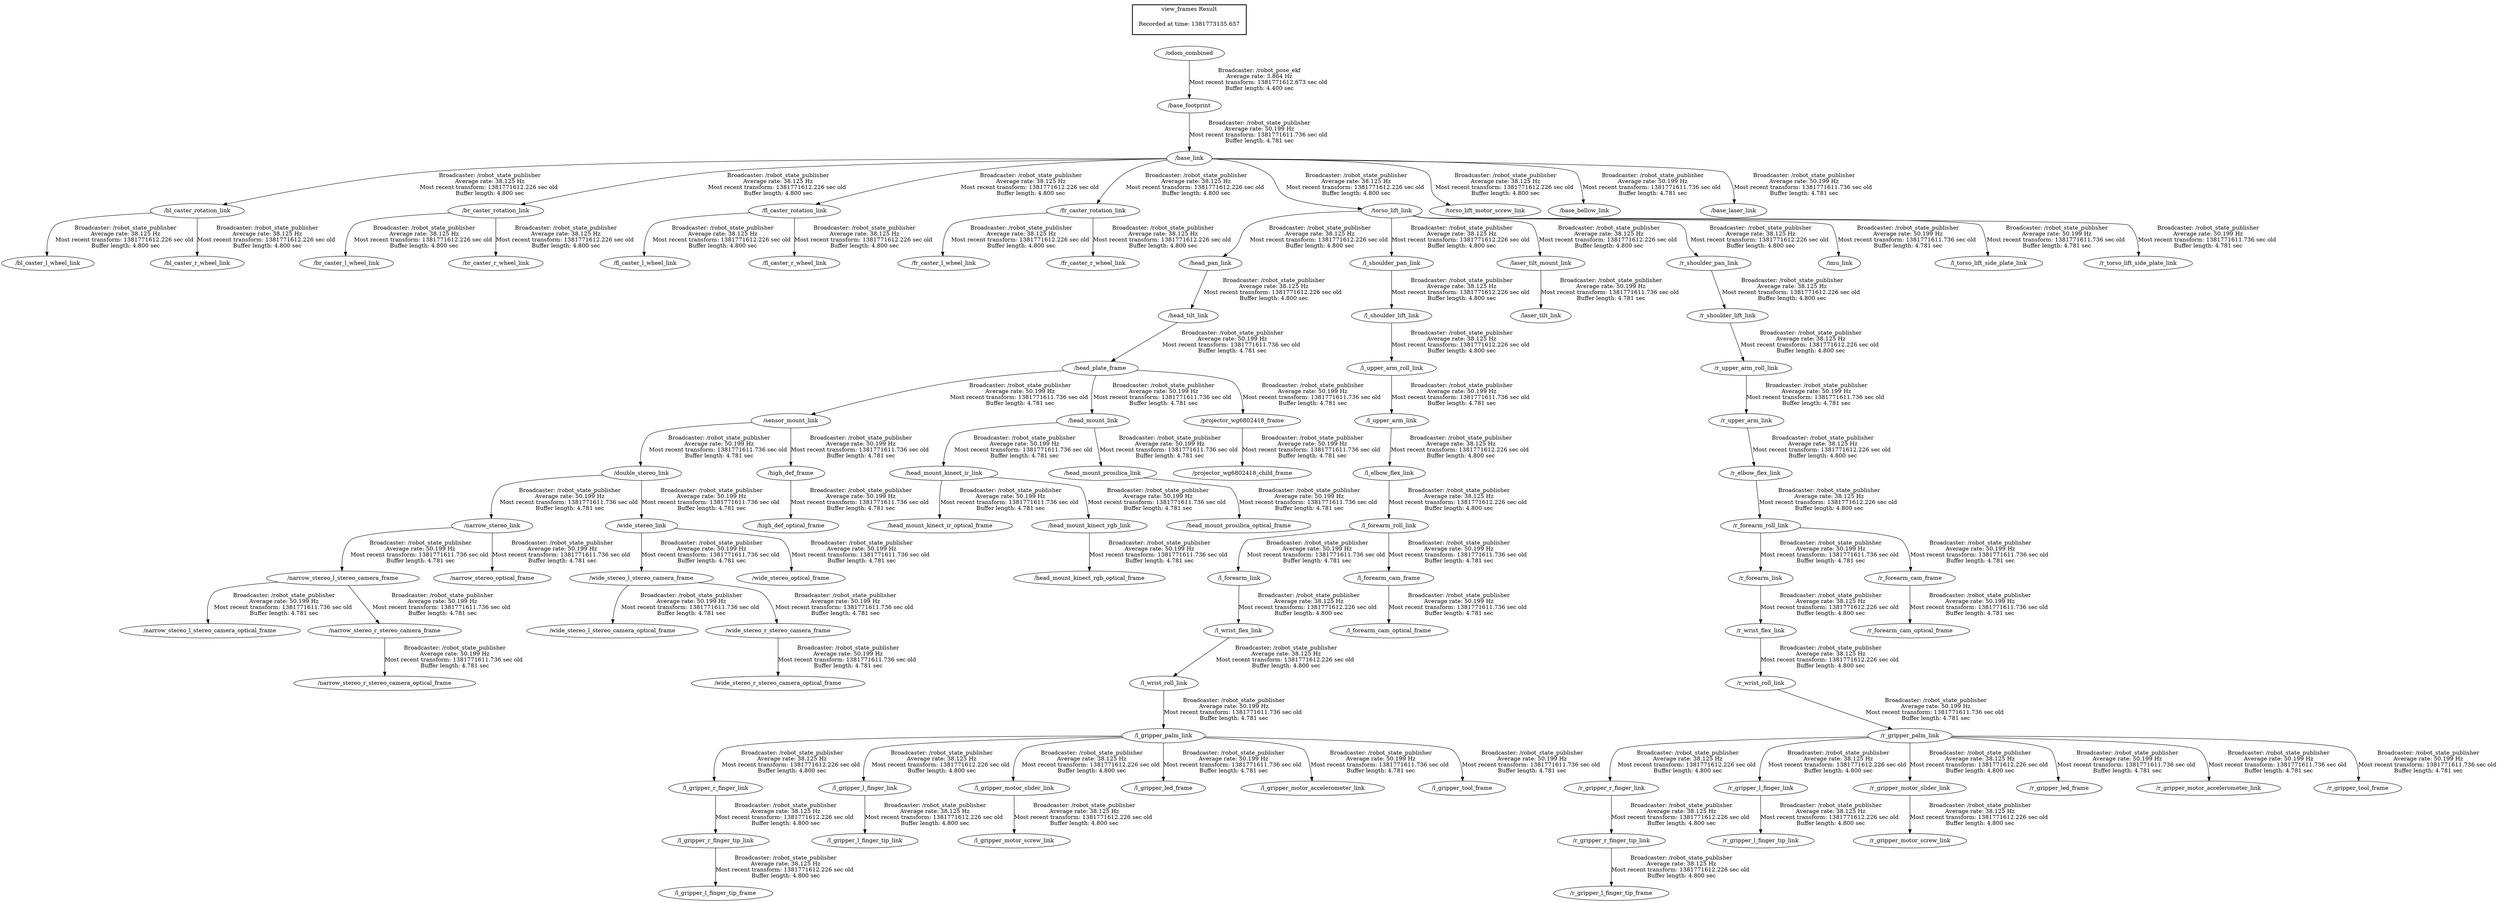 digraph G {
"/bl_caster_rotation_link" -> "/bl_caster_l_wheel_link"[label="Broadcaster: /robot_state_publisher\nAverage rate: 38.125 Hz\nMost recent transform: 1381771612.226 sec old \nBuffer length: 4.800 sec\n"];
"/base_link" -> "/bl_caster_rotation_link"[label="Broadcaster: /robot_state_publisher\nAverage rate: 38.125 Hz\nMost recent transform: 1381771612.226 sec old \nBuffer length: 4.800 sec\n"];
"/bl_caster_rotation_link" -> "/bl_caster_r_wheel_link"[label="Broadcaster: /robot_state_publisher\nAverage rate: 38.125 Hz\nMost recent transform: 1381771612.226 sec old \nBuffer length: 4.800 sec\n"];
"/base_footprint" -> "/base_link"[label="Broadcaster: /robot_state_publisher\nAverage rate: 50.199 Hz\nMost recent transform: 1381771611.736 sec old \nBuffer length: 4.781 sec\n"];
"/br_caster_rotation_link" -> "/br_caster_l_wheel_link"[label="Broadcaster: /robot_state_publisher\nAverage rate: 38.125 Hz\nMost recent transform: 1381771612.226 sec old \nBuffer length: 4.800 sec\n"];
"/base_link" -> "/br_caster_rotation_link"[label="Broadcaster: /robot_state_publisher\nAverage rate: 38.125 Hz\nMost recent transform: 1381771612.226 sec old \nBuffer length: 4.800 sec\n"];
"/br_caster_rotation_link" -> "/br_caster_r_wheel_link"[label="Broadcaster: /robot_state_publisher\nAverage rate: 38.125 Hz\nMost recent transform: 1381771612.226 sec old \nBuffer length: 4.800 sec\n"];
"/fl_caster_rotation_link" -> "/fl_caster_l_wheel_link"[label="Broadcaster: /robot_state_publisher\nAverage rate: 38.125 Hz\nMost recent transform: 1381771612.226 sec old \nBuffer length: 4.800 sec\n"];
"/base_link" -> "/fl_caster_rotation_link"[label="Broadcaster: /robot_state_publisher\nAverage rate: 38.125 Hz\nMost recent transform: 1381771612.226 sec old \nBuffer length: 4.800 sec\n"];
"/fl_caster_rotation_link" -> "/fl_caster_r_wheel_link"[label="Broadcaster: /robot_state_publisher\nAverage rate: 38.125 Hz\nMost recent transform: 1381771612.226 sec old \nBuffer length: 4.800 sec\n"];
"/fr_caster_rotation_link" -> "/fr_caster_l_wheel_link"[label="Broadcaster: /robot_state_publisher\nAverage rate: 38.125 Hz\nMost recent transform: 1381771612.226 sec old \nBuffer length: 4.800 sec\n"];
"/base_link" -> "/fr_caster_rotation_link"[label="Broadcaster: /robot_state_publisher\nAverage rate: 38.125 Hz\nMost recent transform: 1381771612.226 sec old \nBuffer length: 4.800 sec\n"];
"/fr_caster_rotation_link" -> "/fr_caster_r_wheel_link"[label="Broadcaster: /robot_state_publisher\nAverage rate: 38.125 Hz\nMost recent transform: 1381771612.226 sec old \nBuffer length: 4.800 sec\n"];
"/torso_lift_link" -> "/head_pan_link"[label="Broadcaster: /robot_state_publisher\nAverage rate: 38.125 Hz\nMost recent transform: 1381771612.226 sec old \nBuffer length: 4.800 sec\n"];
"/base_link" -> "/torso_lift_link"[label="Broadcaster: /robot_state_publisher\nAverage rate: 38.125 Hz\nMost recent transform: 1381771612.226 sec old \nBuffer length: 4.800 sec\n"];
"/head_pan_link" -> "/head_tilt_link"[label="Broadcaster: /robot_state_publisher\nAverage rate: 38.125 Hz\nMost recent transform: 1381771612.226 sec old \nBuffer length: 4.800 sec\n"];
"/l_upper_arm_link" -> "/l_elbow_flex_link"[label="Broadcaster: /robot_state_publisher\nAverage rate: 38.125 Hz\nMost recent transform: 1381771612.226 sec old \nBuffer length: 4.800 sec\n"];
"/l_upper_arm_roll_link" -> "/l_upper_arm_link"[label="Broadcaster: /robot_state_publisher\nAverage rate: 50.199 Hz\nMost recent transform: 1381771611.736 sec old \nBuffer length: 4.781 sec\n"];
"/l_elbow_flex_link" -> "/l_forearm_roll_link"[label="Broadcaster: /robot_state_publisher\nAverage rate: 38.125 Hz\nMost recent transform: 1381771612.226 sec old \nBuffer length: 4.800 sec\n"];
"/l_gripper_r_finger_tip_link" -> "/l_gripper_l_finger_tip_frame"[label="Broadcaster: /robot_state_publisher\nAverage rate: 38.125 Hz\nMost recent transform: 1381771612.226 sec old \nBuffer length: 4.800 sec\n"];
"/l_gripper_r_finger_link" -> "/l_gripper_r_finger_tip_link"[label="Broadcaster: /robot_state_publisher\nAverage rate: 38.125 Hz\nMost recent transform: 1381771612.226 sec old \nBuffer length: 4.800 sec\n"];
"/l_gripper_palm_link" -> "/l_gripper_l_finger_link"[label="Broadcaster: /robot_state_publisher\nAverage rate: 38.125 Hz\nMost recent transform: 1381771612.226 sec old \nBuffer length: 4.800 sec\n"];
"/l_wrist_roll_link" -> "/l_gripper_palm_link"[label="Broadcaster: /robot_state_publisher\nAverage rate: 50.199 Hz\nMost recent transform: 1381771611.736 sec old \nBuffer length: 4.781 sec\n"];
"/l_gripper_l_finger_link" -> "/l_gripper_l_finger_tip_link"[label="Broadcaster: /robot_state_publisher\nAverage rate: 38.125 Hz\nMost recent transform: 1381771612.226 sec old \nBuffer length: 4.800 sec\n"];
"/l_gripper_motor_slider_link" -> "/l_gripper_motor_screw_link"[label="Broadcaster: /robot_state_publisher\nAverage rate: 38.125 Hz\nMost recent transform: 1381771612.226 sec old \nBuffer length: 4.800 sec\n"];
"/l_gripper_palm_link" -> "/l_gripper_motor_slider_link"[label="Broadcaster: /robot_state_publisher\nAverage rate: 38.125 Hz\nMost recent transform: 1381771612.226 sec old \nBuffer length: 4.800 sec\n"];
"/l_gripper_palm_link" -> "/l_gripper_r_finger_link"[label="Broadcaster: /robot_state_publisher\nAverage rate: 38.125 Hz\nMost recent transform: 1381771612.226 sec old \nBuffer length: 4.800 sec\n"];
"/l_shoulder_pan_link" -> "/l_shoulder_lift_link"[label="Broadcaster: /robot_state_publisher\nAverage rate: 38.125 Hz\nMost recent transform: 1381771612.226 sec old \nBuffer length: 4.800 sec\n"];
"/torso_lift_link" -> "/l_shoulder_pan_link"[label="Broadcaster: /robot_state_publisher\nAverage rate: 38.125 Hz\nMost recent transform: 1381771612.226 sec old \nBuffer length: 4.800 sec\n"];
"/l_shoulder_lift_link" -> "/l_upper_arm_roll_link"[label="Broadcaster: /robot_state_publisher\nAverage rate: 38.125 Hz\nMost recent transform: 1381771612.226 sec old \nBuffer length: 4.800 sec\n"];
"/l_forearm_link" -> "/l_wrist_flex_link"[label="Broadcaster: /robot_state_publisher\nAverage rate: 38.125 Hz\nMost recent transform: 1381771612.226 sec old \nBuffer length: 4.800 sec\n"];
"/l_forearm_roll_link" -> "/l_forearm_link"[label="Broadcaster: /robot_state_publisher\nAverage rate: 50.199 Hz\nMost recent transform: 1381771611.736 sec old \nBuffer length: 4.781 sec\n"];
"/l_wrist_flex_link" -> "/l_wrist_roll_link"[label="Broadcaster: /robot_state_publisher\nAverage rate: 38.125 Hz\nMost recent transform: 1381771612.226 sec old \nBuffer length: 4.800 sec\n"];
"/torso_lift_link" -> "/laser_tilt_mount_link"[label="Broadcaster: /robot_state_publisher\nAverage rate: 38.125 Hz\nMost recent transform: 1381771612.226 sec old \nBuffer length: 4.800 sec\n"];
"/r_upper_arm_link" -> "/r_elbow_flex_link"[label="Broadcaster: /robot_state_publisher\nAverage rate: 38.125 Hz\nMost recent transform: 1381771612.226 sec old \nBuffer length: 4.800 sec\n"];
"/r_upper_arm_roll_link" -> "/r_upper_arm_link"[label="Broadcaster: /robot_state_publisher\nAverage rate: 50.199 Hz\nMost recent transform: 1381771611.736 sec old \nBuffer length: 4.781 sec\n"];
"/r_elbow_flex_link" -> "/r_forearm_roll_link"[label="Broadcaster: /robot_state_publisher\nAverage rate: 38.125 Hz\nMost recent transform: 1381771612.226 sec old \nBuffer length: 4.800 sec\n"];
"/r_gripper_r_finger_tip_link" -> "/r_gripper_l_finger_tip_frame"[label="Broadcaster: /robot_state_publisher\nAverage rate: 38.125 Hz\nMost recent transform: 1381771612.226 sec old \nBuffer length: 4.800 sec\n"];
"/r_gripper_r_finger_link" -> "/r_gripper_r_finger_tip_link"[label="Broadcaster: /robot_state_publisher\nAverage rate: 38.125 Hz\nMost recent transform: 1381771612.226 sec old \nBuffer length: 4.800 sec\n"];
"/r_gripper_palm_link" -> "/r_gripper_l_finger_link"[label="Broadcaster: /robot_state_publisher\nAverage rate: 38.125 Hz\nMost recent transform: 1381771612.226 sec old \nBuffer length: 4.800 sec\n"];
"/r_wrist_roll_link" -> "/r_gripper_palm_link"[label="Broadcaster: /robot_state_publisher\nAverage rate: 50.199 Hz\nMost recent transform: 1381771611.736 sec old \nBuffer length: 4.781 sec\n"];
"/r_gripper_l_finger_link" -> "/r_gripper_l_finger_tip_link"[label="Broadcaster: /robot_state_publisher\nAverage rate: 38.125 Hz\nMost recent transform: 1381771612.226 sec old \nBuffer length: 4.800 sec\n"];
"/r_gripper_motor_slider_link" -> "/r_gripper_motor_screw_link"[label="Broadcaster: /robot_state_publisher\nAverage rate: 38.125 Hz\nMost recent transform: 1381771612.226 sec old \nBuffer length: 4.800 sec\n"];
"/r_gripper_palm_link" -> "/r_gripper_motor_slider_link"[label="Broadcaster: /robot_state_publisher\nAverage rate: 38.125 Hz\nMost recent transform: 1381771612.226 sec old \nBuffer length: 4.800 sec\n"];
"/r_gripper_palm_link" -> "/r_gripper_r_finger_link"[label="Broadcaster: /robot_state_publisher\nAverage rate: 38.125 Hz\nMost recent transform: 1381771612.226 sec old \nBuffer length: 4.800 sec\n"];
"/r_shoulder_pan_link" -> "/r_shoulder_lift_link"[label="Broadcaster: /robot_state_publisher\nAverage rate: 38.125 Hz\nMost recent transform: 1381771612.226 sec old \nBuffer length: 4.800 sec\n"];
"/torso_lift_link" -> "/r_shoulder_pan_link"[label="Broadcaster: /robot_state_publisher\nAverage rate: 38.125 Hz\nMost recent transform: 1381771612.226 sec old \nBuffer length: 4.800 sec\n"];
"/r_shoulder_lift_link" -> "/r_upper_arm_roll_link"[label="Broadcaster: /robot_state_publisher\nAverage rate: 38.125 Hz\nMost recent transform: 1381771612.226 sec old \nBuffer length: 4.800 sec\n"];
"/r_forearm_link" -> "/r_wrist_flex_link"[label="Broadcaster: /robot_state_publisher\nAverage rate: 38.125 Hz\nMost recent transform: 1381771612.226 sec old \nBuffer length: 4.800 sec\n"];
"/r_forearm_roll_link" -> "/r_forearm_link"[label="Broadcaster: /robot_state_publisher\nAverage rate: 50.199 Hz\nMost recent transform: 1381771611.736 sec old \nBuffer length: 4.781 sec\n"];
"/r_wrist_flex_link" -> "/r_wrist_roll_link"[label="Broadcaster: /robot_state_publisher\nAverage rate: 38.125 Hz\nMost recent transform: 1381771612.226 sec old \nBuffer length: 4.800 sec\n"];
"/base_link" -> "/torso_lift_motor_screw_link"[label="Broadcaster: /robot_state_publisher\nAverage rate: 38.125 Hz\nMost recent transform: 1381771612.226 sec old \nBuffer length: 4.800 sec\n"];
"/base_link" -> "/base_bellow_link"[label="Broadcaster: /robot_state_publisher\nAverage rate: 50.199 Hz\nMost recent transform: 1381771611.736 sec old \nBuffer length: 4.781 sec\n"];
"/odom_combined" -> "/base_footprint"[label="Broadcaster: /robot_pose_ekf\nAverage rate: 3.864 Hz\nMost recent transform: 1381771612.673 sec old \nBuffer length: 4.400 sec\n"];
"/base_link" -> "/base_laser_link"[label="Broadcaster: /robot_state_publisher\nAverage rate: 50.199 Hz\nMost recent transform: 1381771611.736 sec old \nBuffer length: 4.781 sec\n"];
"/sensor_mount_link" -> "/double_stereo_link"[label="Broadcaster: /robot_state_publisher\nAverage rate: 50.199 Hz\nMost recent transform: 1381771611.736 sec old \nBuffer length: 4.781 sec\n"];
"/head_plate_frame" -> "/sensor_mount_link"[label="Broadcaster: /robot_state_publisher\nAverage rate: 50.199 Hz\nMost recent transform: 1381771611.736 sec old \nBuffer length: 4.781 sec\n"];
"/head_plate_frame" -> "/head_mount_link"[label="Broadcaster: /robot_state_publisher\nAverage rate: 50.199 Hz\nMost recent transform: 1381771611.736 sec old \nBuffer length: 4.781 sec\n"];
"/head_tilt_link" -> "/head_plate_frame"[label="Broadcaster: /robot_state_publisher\nAverage rate: 50.199 Hz\nMost recent transform: 1381771611.736 sec old \nBuffer length: 4.781 sec\n"];
"/head_mount_link" -> "/head_mount_kinect_ir_link"[label="Broadcaster: /robot_state_publisher\nAverage rate: 50.199 Hz\nMost recent transform: 1381771611.736 sec old \nBuffer length: 4.781 sec\n"];
"/head_mount_kinect_ir_link" -> "/head_mount_kinect_ir_optical_frame"[label="Broadcaster: /robot_state_publisher\nAverage rate: 50.199 Hz\nMost recent transform: 1381771611.736 sec old \nBuffer length: 4.781 sec\n"];
"/head_mount_kinect_ir_link" -> "/head_mount_kinect_rgb_link"[label="Broadcaster: /robot_state_publisher\nAverage rate: 50.199 Hz\nMost recent transform: 1381771611.736 sec old \nBuffer length: 4.781 sec\n"];
"/head_mount_kinect_rgb_link" -> "/head_mount_kinect_rgb_optical_frame"[label="Broadcaster: /robot_state_publisher\nAverage rate: 50.199 Hz\nMost recent transform: 1381771611.736 sec old \nBuffer length: 4.781 sec\n"];
"/head_mount_link" -> "/head_mount_prosilica_link"[label="Broadcaster: /robot_state_publisher\nAverage rate: 50.199 Hz\nMost recent transform: 1381771611.736 sec old \nBuffer length: 4.781 sec\n"];
"/head_mount_prosilica_link" -> "/head_mount_prosilica_optical_frame"[label="Broadcaster: /robot_state_publisher\nAverage rate: 50.199 Hz\nMost recent transform: 1381771611.736 sec old \nBuffer length: 4.781 sec\n"];
"/sensor_mount_link" -> "/high_def_frame"[label="Broadcaster: /robot_state_publisher\nAverage rate: 50.199 Hz\nMost recent transform: 1381771611.736 sec old \nBuffer length: 4.781 sec\n"];
"/high_def_frame" -> "/high_def_optical_frame"[label="Broadcaster: /robot_state_publisher\nAverage rate: 50.199 Hz\nMost recent transform: 1381771611.736 sec old \nBuffer length: 4.781 sec\n"];
"/torso_lift_link" -> "/imu_link"[label="Broadcaster: /robot_state_publisher\nAverage rate: 50.199 Hz\nMost recent transform: 1381771611.736 sec old \nBuffer length: 4.781 sec\n"];
"/l_forearm_roll_link" -> "/l_forearm_cam_frame"[label="Broadcaster: /robot_state_publisher\nAverage rate: 50.199 Hz\nMost recent transform: 1381771611.736 sec old \nBuffer length: 4.781 sec\n"];
"/l_forearm_cam_frame" -> "/l_forearm_cam_optical_frame"[label="Broadcaster: /robot_state_publisher\nAverage rate: 50.199 Hz\nMost recent transform: 1381771611.736 sec old \nBuffer length: 4.781 sec\n"];
"/l_gripper_palm_link" -> "/l_gripper_led_frame"[label="Broadcaster: /robot_state_publisher\nAverage rate: 50.199 Hz\nMost recent transform: 1381771611.736 sec old \nBuffer length: 4.781 sec\n"];
"/l_gripper_palm_link" -> "/l_gripper_motor_accelerometer_link"[label="Broadcaster: /robot_state_publisher\nAverage rate: 50.199 Hz\nMost recent transform: 1381771611.736 sec old \nBuffer length: 4.781 sec\n"];
"/l_gripper_palm_link" -> "/l_gripper_tool_frame"[label="Broadcaster: /robot_state_publisher\nAverage rate: 50.199 Hz\nMost recent transform: 1381771611.736 sec old \nBuffer length: 4.781 sec\n"];
"/torso_lift_link" -> "/l_torso_lift_side_plate_link"[label="Broadcaster: /robot_state_publisher\nAverage rate: 50.199 Hz\nMost recent transform: 1381771611.736 sec old \nBuffer length: 4.781 sec\n"];
"/laser_tilt_mount_link" -> "/laser_tilt_link"[label="Broadcaster: /robot_state_publisher\nAverage rate: 50.199 Hz\nMost recent transform: 1381771611.736 sec old \nBuffer length: 4.781 sec\n"];
"/double_stereo_link" -> "/narrow_stereo_link"[label="Broadcaster: /robot_state_publisher\nAverage rate: 50.199 Hz\nMost recent transform: 1381771611.736 sec old \nBuffer length: 4.781 sec\n"];
"/narrow_stereo_link" -> "/narrow_stereo_l_stereo_camera_frame"[label="Broadcaster: /robot_state_publisher\nAverage rate: 50.199 Hz\nMost recent transform: 1381771611.736 sec old \nBuffer length: 4.781 sec\n"];
"/narrow_stereo_l_stereo_camera_frame" -> "/narrow_stereo_l_stereo_camera_optical_frame"[label="Broadcaster: /robot_state_publisher\nAverage rate: 50.199 Hz\nMost recent transform: 1381771611.736 sec old \nBuffer length: 4.781 sec\n"];
"/narrow_stereo_link" -> "/narrow_stereo_optical_frame"[label="Broadcaster: /robot_state_publisher\nAverage rate: 50.199 Hz\nMost recent transform: 1381771611.736 sec old \nBuffer length: 4.781 sec\n"];
"/narrow_stereo_l_stereo_camera_frame" -> "/narrow_stereo_r_stereo_camera_frame"[label="Broadcaster: /robot_state_publisher\nAverage rate: 50.199 Hz\nMost recent transform: 1381771611.736 sec old \nBuffer length: 4.781 sec\n"];
"/narrow_stereo_r_stereo_camera_frame" -> "/narrow_stereo_r_stereo_camera_optical_frame"[label="Broadcaster: /robot_state_publisher\nAverage rate: 50.199 Hz\nMost recent transform: 1381771611.736 sec old \nBuffer length: 4.781 sec\n"];
"/projector_wg6802418_frame" -> "/projector_wg6802418_child_frame"[label="Broadcaster: /robot_state_publisher\nAverage rate: 50.199 Hz\nMost recent transform: 1381771611.736 sec old \nBuffer length: 4.781 sec\n"];
"/head_plate_frame" -> "/projector_wg6802418_frame"[label="Broadcaster: /robot_state_publisher\nAverage rate: 50.199 Hz\nMost recent transform: 1381771611.736 sec old \nBuffer length: 4.781 sec\n"];
"/r_forearm_roll_link" -> "/r_forearm_cam_frame"[label="Broadcaster: /robot_state_publisher\nAverage rate: 50.199 Hz\nMost recent transform: 1381771611.736 sec old \nBuffer length: 4.781 sec\n"];
"/r_forearm_cam_frame" -> "/r_forearm_cam_optical_frame"[label="Broadcaster: /robot_state_publisher\nAverage rate: 50.199 Hz\nMost recent transform: 1381771611.736 sec old \nBuffer length: 4.781 sec\n"];
"/r_gripper_palm_link" -> "/r_gripper_led_frame"[label="Broadcaster: /robot_state_publisher\nAverage rate: 50.199 Hz\nMost recent transform: 1381771611.736 sec old \nBuffer length: 4.781 sec\n"];
"/r_gripper_palm_link" -> "/r_gripper_motor_accelerometer_link"[label="Broadcaster: /robot_state_publisher\nAverage rate: 50.199 Hz\nMost recent transform: 1381771611.736 sec old \nBuffer length: 4.781 sec\n"];
"/r_gripper_palm_link" -> "/r_gripper_tool_frame"[label="Broadcaster: /robot_state_publisher\nAverage rate: 50.199 Hz\nMost recent transform: 1381771611.736 sec old \nBuffer length: 4.781 sec\n"];
"/torso_lift_link" -> "/r_torso_lift_side_plate_link"[label="Broadcaster: /robot_state_publisher\nAverage rate: 50.199 Hz\nMost recent transform: 1381771611.736 sec old \nBuffer length: 4.781 sec\n"];
"/double_stereo_link" -> "/wide_stereo_link"[label="Broadcaster: /robot_state_publisher\nAverage rate: 50.199 Hz\nMost recent transform: 1381771611.736 sec old \nBuffer length: 4.781 sec\n"];
"/wide_stereo_link" -> "/wide_stereo_l_stereo_camera_frame"[label="Broadcaster: /robot_state_publisher\nAverage rate: 50.199 Hz\nMost recent transform: 1381771611.736 sec old \nBuffer length: 4.781 sec\n"];
"/wide_stereo_l_stereo_camera_frame" -> "/wide_stereo_l_stereo_camera_optical_frame"[label="Broadcaster: /robot_state_publisher\nAverage rate: 50.199 Hz\nMost recent transform: 1381771611.736 sec old \nBuffer length: 4.781 sec\n"];
"/wide_stereo_link" -> "/wide_stereo_optical_frame"[label="Broadcaster: /robot_state_publisher\nAverage rate: 50.199 Hz\nMost recent transform: 1381771611.736 sec old \nBuffer length: 4.781 sec\n"];
"/wide_stereo_l_stereo_camera_frame" -> "/wide_stereo_r_stereo_camera_frame"[label="Broadcaster: /robot_state_publisher\nAverage rate: 50.199 Hz\nMost recent transform: 1381771611.736 sec old \nBuffer length: 4.781 sec\n"];
"/wide_stereo_r_stereo_camera_frame" -> "/wide_stereo_r_stereo_camera_optical_frame"[label="Broadcaster: /robot_state_publisher\nAverage rate: 50.199 Hz\nMost recent transform: 1381771611.736 sec old \nBuffer length: 4.781 sec\n"];
edge [style=invis];
 subgraph cluster_legend { style=bold; color=black; label ="view_frames Result";
"Recorded at time: 1381773135.657"[ shape=plaintext ] ;
 }->"/odom_combined";
}